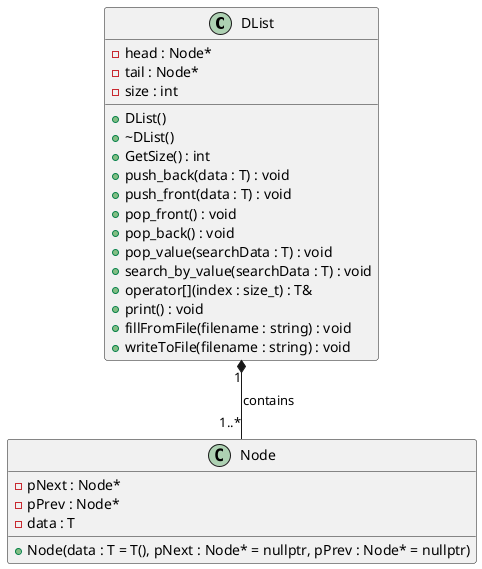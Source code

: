 @startuml

class DList {
    - head : Node*
    - tail : Node*
    - size : int

    + DList()
    + ~DList()
    + GetSize() : int
    + push_back(data : T) : void
    + push_front(data : T) : void
    + pop_front() : void
    + pop_back() : void
    + pop_value(searchData : T) : void
    + search_by_value(searchData : T) : void
    + operator[](index : size_t) : T&
    + print() : void
    + fillFromFile(filename : string) : void
    + writeToFile(filename : string) : void
}

class Node {
    - pNext : Node*
    - pPrev : Node*
    - data : T

    + Node(data : T = T(), pNext : Node* = nullptr, pPrev : Node* = nullptr)
}

DList "1" *-- "1..*" Node : contains

@enduml
